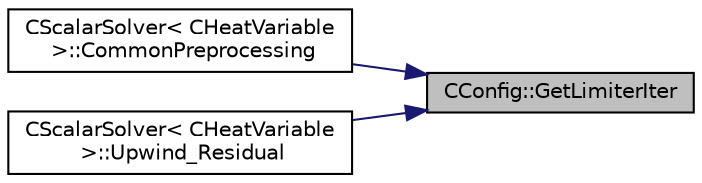 digraph "CConfig::GetLimiterIter"
{
 // LATEX_PDF_SIZE
  edge [fontname="Helvetica",fontsize="10",labelfontname="Helvetica",labelfontsize="10"];
  node [fontname="Helvetica",fontsize="10",shape=record];
  rankdir="RL";
  Node1 [label="CConfig::GetLimiterIter",height=0.2,width=0.4,color="black", fillcolor="grey75", style="filled", fontcolor="black",tooltip="Freeze the value of the limiter after a number of iterations."];
  Node1 -> Node2 [dir="back",color="midnightblue",fontsize="10",style="solid",fontname="Helvetica"];
  Node2 [label="CScalarSolver\< CHeatVariable\l \>::CommonPreprocessing",height=0.2,width=0.4,color="black", fillcolor="white", style="filled",URL="$classCScalarSolver.html#aa6238dd670ce793d763fc35598b52dcf",tooltip="Gradient and Limiter computation."];
  Node1 -> Node3 [dir="back",color="midnightblue",fontsize="10",style="solid",fontname="Helvetica"];
  Node3 [label="CScalarSolver\< CHeatVariable\l \>::Upwind_Residual",height=0.2,width=0.4,color="black", fillcolor="white", style="filled",URL="$classCScalarSolver.html#a7a5250679bf3984b0e9b1a2d9641936f",tooltip="Compute the spatial integration using a upwind scheme."];
}
